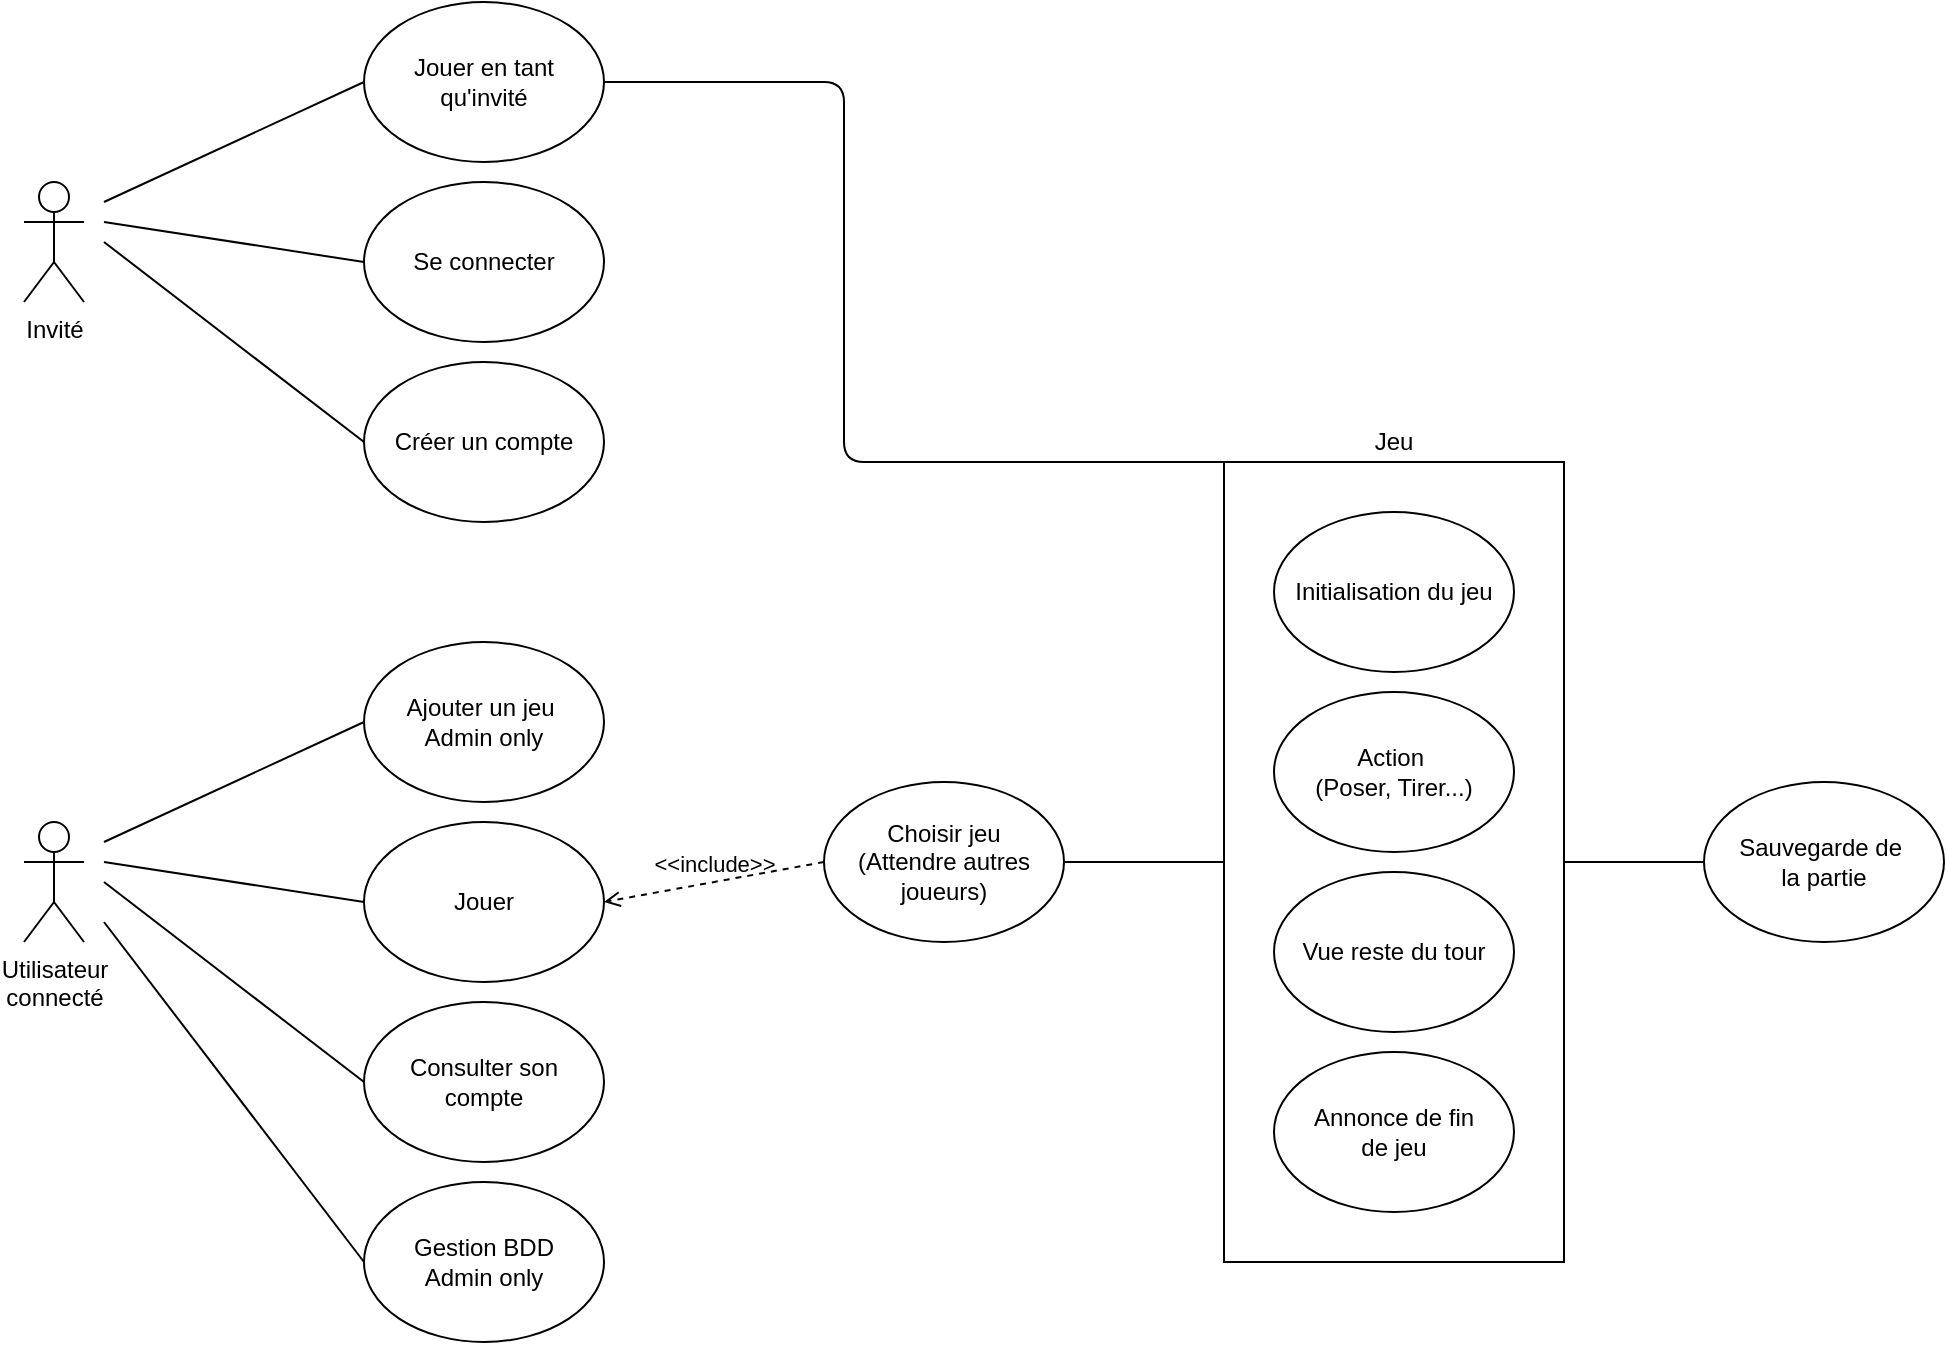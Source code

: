 <mxfile version="13.6.10" type="github">
  <diagram id="hAnzvrFehZ6wKq_byTHN" name="Page-1">
    <mxGraphModel dx="1422" dy="832" grid="1" gridSize="10" guides="1" tooltips="1" connect="1" arrows="1" fold="1" page="1" pageScale="1" pageWidth="1169" pageHeight="827" math="0" shadow="0">
      <root>
        <mxCell id="0" />
        <mxCell id="1" parent="0" />
        <mxCell id="tgZ7G9DhuxtUKycxwcGr-1" value="Invité&lt;br&gt;" style="shape=umlActor;verticalLabelPosition=bottom;verticalAlign=top;html=1;outlineConnect=0;" vertex="1" parent="1">
          <mxGeometry x="120" y="130" width="30" height="60" as="geometry" />
        </mxCell>
        <mxCell id="tgZ7G9DhuxtUKycxwcGr-3" value="Jouer en tant &lt;br&gt;qu&#39;invité" style="ellipse;whiteSpace=wrap;html=1;" vertex="1" parent="1">
          <mxGeometry x="290" y="40" width="120" height="80" as="geometry" />
        </mxCell>
        <mxCell id="tgZ7G9DhuxtUKycxwcGr-4" value="Se connecter" style="ellipse;whiteSpace=wrap;html=1;" vertex="1" parent="1">
          <mxGeometry x="290" y="130" width="120" height="80" as="geometry" />
        </mxCell>
        <mxCell id="tgZ7G9DhuxtUKycxwcGr-5" value="Créer un compte" style="ellipse;whiteSpace=wrap;html=1;" vertex="1" parent="1">
          <mxGeometry x="290" y="220" width="120" height="80" as="geometry" />
        </mxCell>
        <mxCell id="tgZ7G9DhuxtUKycxwcGr-6" value="" style="endArrow=none;html=1;entryX=0;entryY=0.5;entryDx=0;entryDy=0;" edge="1" parent="1" target="tgZ7G9DhuxtUKycxwcGr-3">
          <mxGeometry width="50" height="50" relative="1" as="geometry">
            <mxPoint x="160" y="140" as="sourcePoint" />
            <mxPoint x="590" y="300" as="targetPoint" />
          </mxGeometry>
        </mxCell>
        <mxCell id="tgZ7G9DhuxtUKycxwcGr-7" value="" style="endArrow=none;html=1;entryX=0;entryY=0.5;entryDx=0;entryDy=0;" edge="1" parent="1" target="tgZ7G9DhuxtUKycxwcGr-4">
          <mxGeometry width="50" height="50" relative="1" as="geometry">
            <mxPoint x="160" y="150" as="sourcePoint" />
            <mxPoint x="300" y="90" as="targetPoint" />
          </mxGeometry>
        </mxCell>
        <mxCell id="tgZ7G9DhuxtUKycxwcGr-8" value="" style="endArrow=none;html=1;entryX=0;entryY=0.5;entryDx=0;entryDy=0;exitX=1;exitY=0.333;exitDx=0;exitDy=0;exitPerimeter=0;" edge="1" parent="1" target="tgZ7G9DhuxtUKycxwcGr-5">
          <mxGeometry width="50" height="50" relative="1" as="geometry">
            <mxPoint x="160" y="160" as="sourcePoint" />
            <mxPoint x="300" y="180" as="targetPoint" />
          </mxGeometry>
        </mxCell>
        <mxCell id="tgZ7G9DhuxtUKycxwcGr-9" value="Utilisateur &lt;br&gt;connecté" style="shape=umlActor;verticalLabelPosition=bottom;verticalAlign=top;html=1;outlineConnect=0;" vertex="1" parent="1">
          <mxGeometry x="120" y="450" width="30" height="60" as="geometry" />
        </mxCell>
        <mxCell id="tgZ7G9DhuxtUKycxwcGr-10" value="Ajouter un jeu&amp;nbsp;&lt;br&gt;Admin only" style="ellipse;whiteSpace=wrap;html=1;" vertex="1" parent="1">
          <mxGeometry x="290" y="360" width="120" height="80" as="geometry" />
        </mxCell>
        <mxCell id="tgZ7G9DhuxtUKycxwcGr-11" value="Jouer" style="ellipse;whiteSpace=wrap;html=1;" vertex="1" parent="1">
          <mxGeometry x="290" y="450" width="120" height="80" as="geometry" />
        </mxCell>
        <mxCell id="tgZ7G9DhuxtUKycxwcGr-12" value="Consulter son &lt;br&gt;compte" style="ellipse;whiteSpace=wrap;html=1;" vertex="1" parent="1">
          <mxGeometry x="290" y="540" width="120" height="80" as="geometry" />
        </mxCell>
        <mxCell id="tgZ7G9DhuxtUKycxwcGr-13" value="" style="endArrow=none;html=1;entryX=0;entryY=0.5;entryDx=0;entryDy=0;" edge="1" parent="1" target="tgZ7G9DhuxtUKycxwcGr-10">
          <mxGeometry width="50" height="50" relative="1" as="geometry">
            <mxPoint x="160" y="460" as="sourcePoint" />
            <mxPoint x="590" y="620" as="targetPoint" />
          </mxGeometry>
        </mxCell>
        <mxCell id="tgZ7G9DhuxtUKycxwcGr-14" value="" style="endArrow=none;html=1;entryX=0;entryY=0.5;entryDx=0;entryDy=0;" edge="1" parent="1" target="tgZ7G9DhuxtUKycxwcGr-11">
          <mxGeometry width="50" height="50" relative="1" as="geometry">
            <mxPoint x="160" y="470" as="sourcePoint" />
            <mxPoint x="300" y="410" as="targetPoint" />
          </mxGeometry>
        </mxCell>
        <mxCell id="tgZ7G9DhuxtUKycxwcGr-15" value="" style="endArrow=none;html=1;entryX=0;entryY=0.5;entryDx=0;entryDy=0;exitX=1;exitY=0.333;exitDx=0;exitDy=0;exitPerimeter=0;" edge="1" parent="1" target="tgZ7G9DhuxtUKycxwcGr-12">
          <mxGeometry width="50" height="50" relative="1" as="geometry">
            <mxPoint x="160" y="480" as="sourcePoint" />
            <mxPoint x="300" y="500" as="targetPoint" />
          </mxGeometry>
        </mxCell>
        <mxCell id="tgZ7G9DhuxtUKycxwcGr-17" value="&amp;lt;&amp;lt;include&amp;gt;&amp;gt;" style="edgeStyle=none;html=1;endArrow=open;verticalAlign=bottom;dashed=1;labelBackgroundColor=none;entryX=1;entryY=0.5;entryDx=0;entryDy=0;exitX=0;exitY=0.5;exitDx=0;exitDy=0;" edge="1" parent="1" source="tgZ7G9DhuxtUKycxwcGr-18" target="tgZ7G9DhuxtUKycxwcGr-11">
          <mxGeometry width="160" relative="1" as="geometry">
            <mxPoint x="500" y="400" as="sourcePoint" />
            <mxPoint x="650" y="480" as="targetPoint" />
          </mxGeometry>
        </mxCell>
        <mxCell id="tgZ7G9DhuxtUKycxwcGr-18" value="Choisir jeu&lt;br&gt;(Attendre autres joueurs)" style="ellipse;whiteSpace=wrap;html=1;" vertex="1" parent="1">
          <mxGeometry x="520" y="430" width="120" height="80" as="geometry" />
        </mxCell>
        <mxCell id="tgZ7G9DhuxtUKycxwcGr-19" value="Gestion BDD&lt;br&gt;Admin only" style="ellipse;whiteSpace=wrap;html=1;" vertex="1" parent="1">
          <mxGeometry x="290" y="630" width="120" height="80" as="geometry" />
        </mxCell>
        <mxCell id="tgZ7G9DhuxtUKycxwcGr-20" value="" style="endArrow=none;html=1;entryX=0;entryY=0.5;entryDx=0;entryDy=0;" edge="1" parent="1" target="tgZ7G9DhuxtUKycxwcGr-19">
          <mxGeometry width="50" height="50" relative="1" as="geometry">
            <mxPoint x="160" y="500" as="sourcePoint" />
            <mxPoint x="300" y="410" as="targetPoint" />
          </mxGeometry>
        </mxCell>
        <mxCell id="tgZ7G9DhuxtUKycxwcGr-21" value="Action&amp;nbsp;&lt;br&gt;(Poser, Tirer...)" style="ellipse;whiteSpace=wrap;html=1;" vertex="1" parent="1">
          <mxGeometry x="745" y="385" width="120" height="80" as="geometry" />
        </mxCell>
        <mxCell id="tgZ7G9DhuxtUKycxwcGr-22" value="Vue reste du tour" style="ellipse;whiteSpace=wrap;html=1;" vertex="1" parent="1">
          <mxGeometry x="745" y="475" width="120" height="80" as="geometry" />
        </mxCell>
        <mxCell id="tgZ7G9DhuxtUKycxwcGr-23" value="Annonce de fin &lt;br&gt;de jeu" style="ellipse;whiteSpace=wrap;html=1;" vertex="1" parent="1">
          <mxGeometry x="745" y="565" width="120" height="80" as="geometry" />
        </mxCell>
        <mxCell id="tgZ7G9DhuxtUKycxwcGr-24" value="Initialisation du jeu" style="ellipse;whiteSpace=wrap;html=1;" vertex="1" parent="1">
          <mxGeometry x="745" y="295" width="120" height="80" as="geometry" />
        </mxCell>
        <mxCell id="tgZ7G9DhuxtUKycxwcGr-25" value="" style="rounded=0;whiteSpace=wrap;html=1;fillColor=none;" vertex="1" parent="1">
          <mxGeometry x="720" y="270" width="170" height="400" as="geometry" />
        </mxCell>
        <mxCell id="tgZ7G9DhuxtUKycxwcGr-26" value="Jeu" style="text;html=1;strokeColor=none;fillColor=none;align=center;verticalAlign=middle;whiteSpace=wrap;rounded=0;" vertex="1" parent="1">
          <mxGeometry x="785" y="250" width="40" height="20" as="geometry" />
        </mxCell>
        <mxCell id="tgZ7G9DhuxtUKycxwcGr-29" value="" style="endArrow=none;html=1;exitX=1;exitY=0.5;exitDx=0;exitDy=0;entryX=0;entryY=0.5;entryDx=0;entryDy=0;" edge="1" parent="1" source="tgZ7G9DhuxtUKycxwcGr-18" target="tgZ7G9DhuxtUKycxwcGr-25">
          <mxGeometry width="50" height="50" relative="1" as="geometry">
            <mxPoint x="540" y="440" as="sourcePoint" />
            <mxPoint x="590" y="390" as="targetPoint" />
          </mxGeometry>
        </mxCell>
        <mxCell id="tgZ7G9DhuxtUKycxwcGr-30" value="" style="endArrow=none;html=1;exitX=1;exitY=0.5;exitDx=0;exitDy=0;entryX=0;entryY=0;entryDx=0;entryDy=0;" edge="1" parent="1" source="tgZ7G9DhuxtUKycxwcGr-3" target="tgZ7G9DhuxtUKycxwcGr-25">
          <mxGeometry width="50" height="50" relative="1" as="geometry">
            <mxPoint x="650" y="440" as="sourcePoint" />
            <mxPoint x="700" y="390" as="targetPoint" />
            <Array as="points">
              <mxPoint x="530" y="80" />
              <mxPoint x="530" y="270" />
            </Array>
          </mxGeometry>
        </mxCell>
        <mxCell id="tgZ7G9DhuxtUKycxwcGr-31" value="" style="endArrow=none;html=1;exitX=1;exitY=0.5;exitDx=0;exitDy=0;" edge="1" parent="1" source="tgZ7G9DhuxtUKycxwcGr-25">
          <mxGeometry width="50" height="50" relative="1" as="geometry">
            <mxPoint x="750" y="440" as="sourcePoint" />
            <mxPoint x="960" y="470" as="targetPoint" />
          </mxGeometry>
        </mxCell>
        <mxCell id="tgZ7G9DhuxtUKycxwcGr-32" value="Sauvegarde de&amp;nbsp;&lt;br&gt;la partie" style="ellipse;whiteSpace=wrap;html=1;fillColor=none;" vertex="1" parent="1">
          <mxGeometry x="960" y="430" width="120" height="80" as="geometry" />
        </mxCell>
      </root>
    </mxGraphModel>
  </diagram>
</mxfile>
